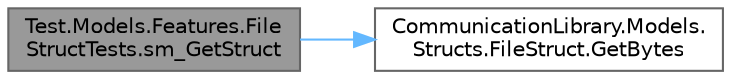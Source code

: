 digraph "Test.Models.Features.FileStructTests.sm_GetStruct"
{
 // LATEX_PDF_SIZE
  bgcolor="transparent";
  edge [fontname=Helvetica,fontsize=10,labelfontname=Helvetica,labelfontsize=10];
  node [fontname=Helvetica,fontsize=10,shape=box,height=0.2,width=0.4];
  rankdir="LR";
  Node1 [label="Test.Models.Features.File\lStructTests.sm_GetStruct",height=0.2,width=0.4,color="gray40", fillcolor="grey60", style="filled", fontcolor="black",tooltip=" "];
  Node1 -> Node2 [color="steelblue1",style="solid"];
  Node2 [label="CommunicationLibrary.Models.\lStructs.FileStruct.GetBytes",height=0.2,width=0.4,color="grey40", fillcolor="white", style="filled",URL="$struct_communication_library_1_1_models_1_1_structs_1_1_file_struct.html#a3076ae21d373bb646792e62aa0cdc32b",tooltip=" "];
}
